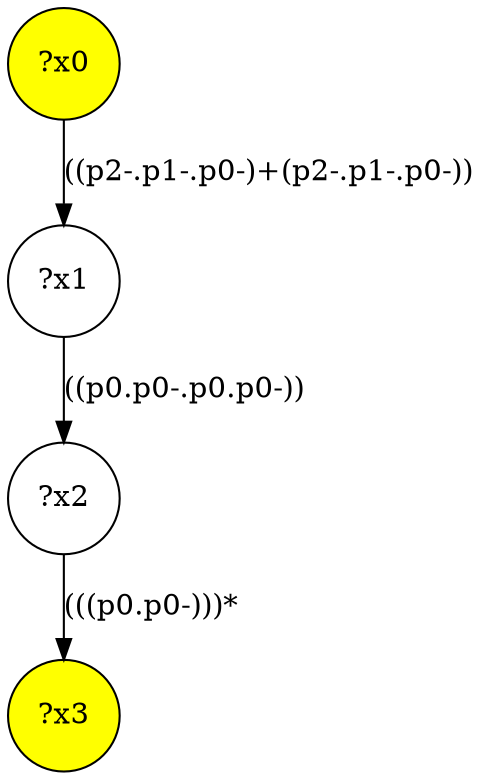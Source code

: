 digraph g {
	x0 [fillcolor="yellow", style="filled," shape=circle, label="?x0"];
	x3 [fillcolor="yellow", style="filled," shape=circle, label="?x3"];
	x1 [shape=circle, label="?x1"];
	x0 -> x1 [label="((p2-.p1-.p0-)+(p2-.p1-.p0-))"];
	x2 [shape=circle, label="?x2"];
	x1 -> x2 [label="((p0.p0-.p0.p0-))"];
	x2 -> x3 [label="(((p0.p0-)))*"];
}
